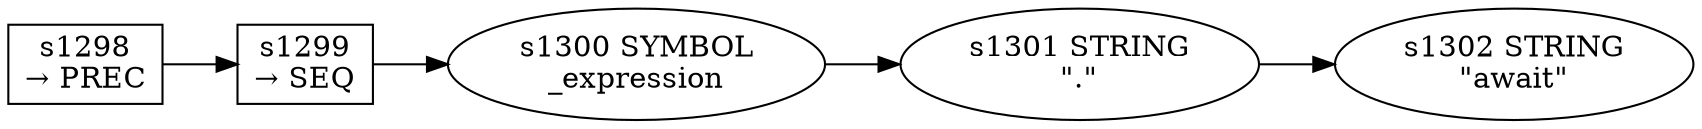 
  digraph await_expression {
  
    rankdir=LR;
  
    s1298 [label="s1298\n&rarr; PREC", shape=record, fixedsize=false, peripheries=1];
  s1299 [label="s1299\n&rarr; SEQ", shape=record, fixedsize=false, peripheries=1];
  s1300 [label="s1300 SYMBOL\n_expression" href="rust-grammar.json._expression.dot.svg"];
  s1299 -> s1300 [];
  s1301 [label="s1301 STRING\n\".\""];
  s1300 -> s1301 [];
  s1302 [label="s1302 STRING\n\"await\""];
  s1301 -> s1302 [];
  s1298 -> s1299 [];
  
  }
  